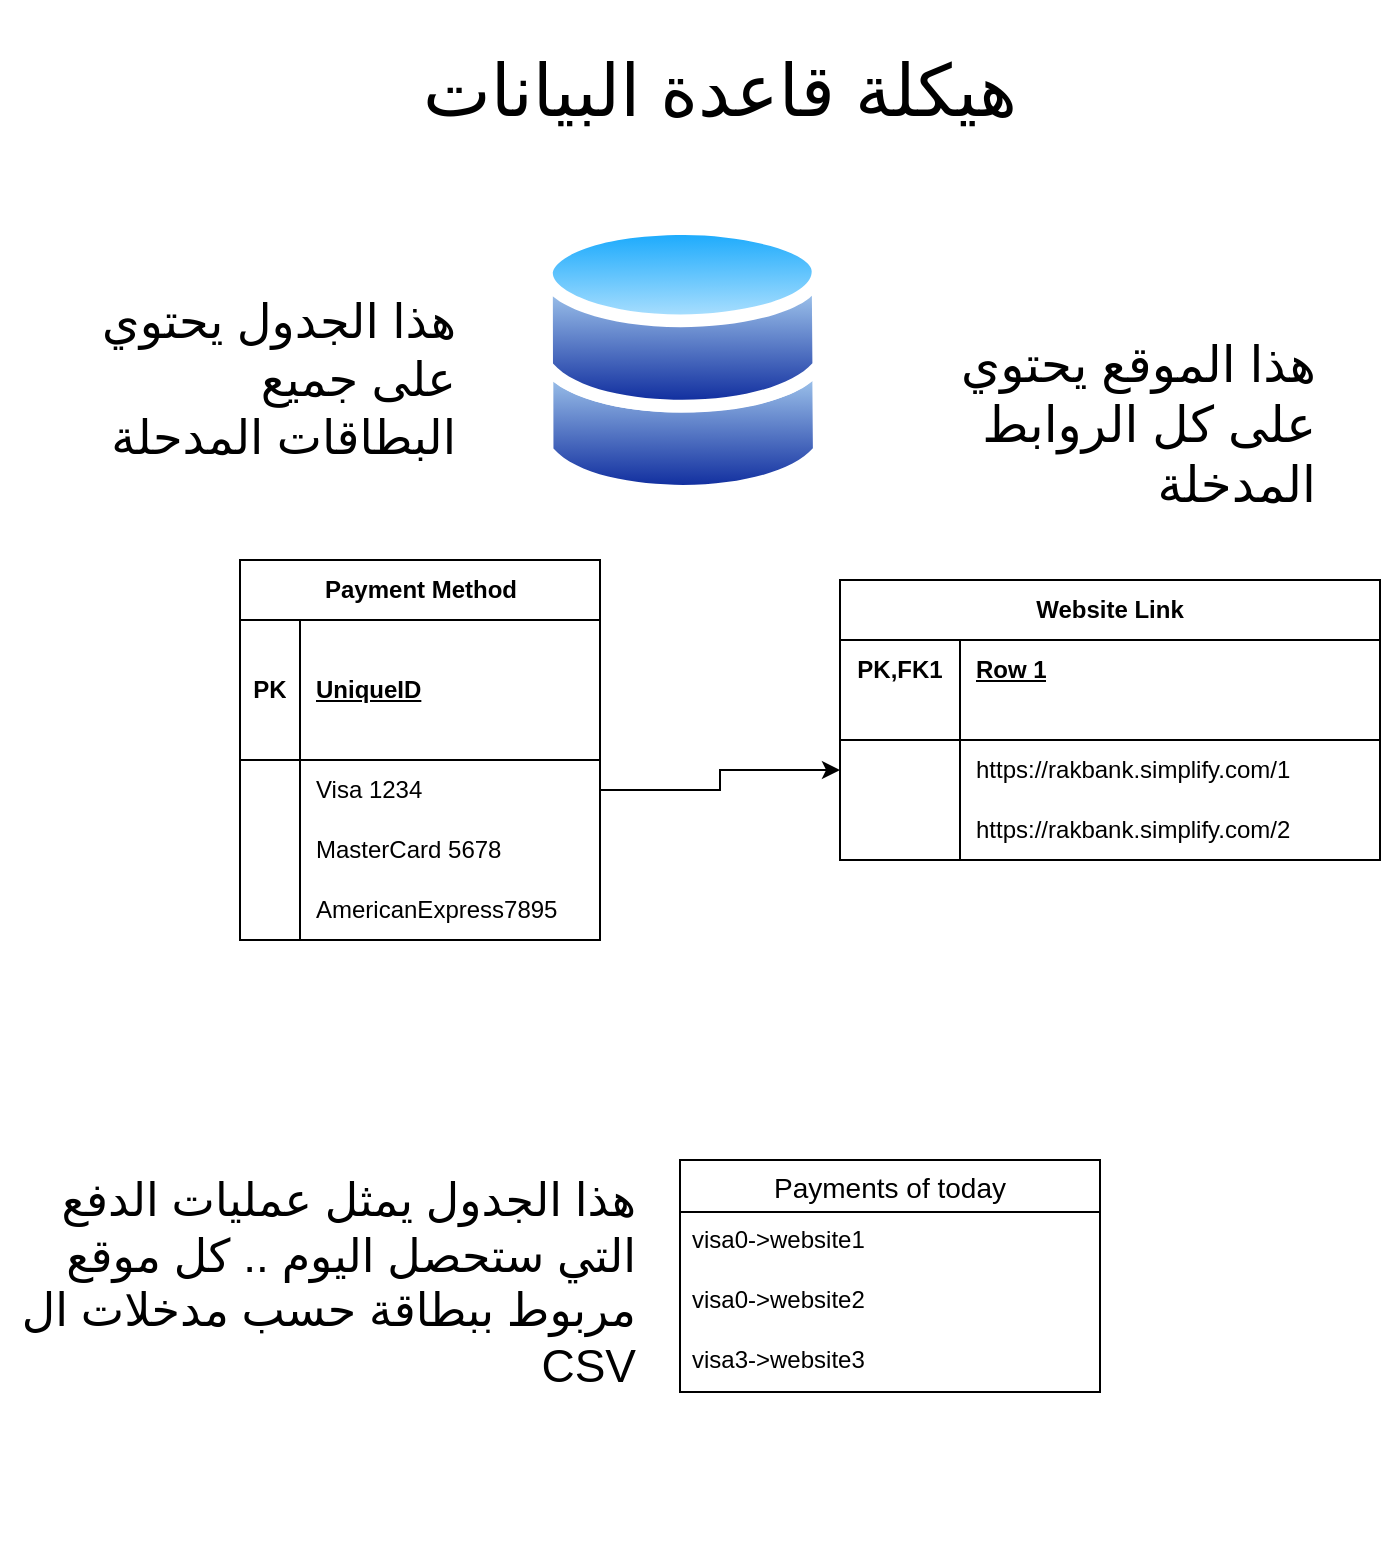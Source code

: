 <mxfile version="24.7.10">
  <diagram name="Page-1" id="yLORRlP5XQooo8Z9w_b7">
    <mxGraphModel dx="1323" dy="780" grid="1" gridSize="10" guides="1" tooltips="1" connect="1" arrows="1" fold="1" page="1" pageScale="1" pageWidth="850" pageHeight="1100" math="0" shadow="0">
      <root>
        <mxCell id="0" />
        <mxCell id="1" parent="0" />
        <mxCell id="fFlOB0X7pvcrMTOyx-TN-1" value="Payment Method" style="shape=table;startSize=30;container=1;collapsible=1;childLayout=tableLayout;fixedRows=1;rowLines=0;fontStyle=1;align=center;resizeLast=1;html=1;" vertex="1" parent="1">
          <mxGeometry x="140" y="340" width="180" height="190" as="geometry" />
        </mxCell>
        <mxCell id="fFlOB0X7pvcrMTOyx-TN-2" value="" style="shape=tableRow;horizontal=0;startSize=0;swimlaneHead=0;swimlaneBody=0;fillColor=none;collapsible=0;dropTarget=0;points=[[0,0.5],[1,0.5]];portConstraint=eastwest;top=0;left=0;right=0;bottom=1;" vertex="1" parent="fFlOB0X7pvcrMTOyx-TN-1">
          <mxGeometry y="30" width="180" height="70" as="geometry" />
        </mxCell>
        <mxCell id="fFlOB0X7pvcrMTOyx-TN-3" value="PK" style="shape=partialRectangle;connectable=0;fillColor=none;top=0;left=0;bottom=0;right=0;fontStyle=1;overflow=hidden;whiteSpace=wrap;html=1;" vertex="1" parent="fFlOB0X7pvcrMTOyx-TN-2">
          <mxGeometry width="30" height="70" as="geometry">
            <mxRectangle width="30" height="70" as="alternateBounds" />
          </mxGeometry>
        </mxCell>
        <mxCell id="fFlOB0X7pvcrMTOyx-TN-4" value="UniqueID" style="shape=partialRectangle;connectable=0;fillColor=none;top=0;left=0;bottom=0;right=0;align=left;spacingLeft=6;fontStyle=5;overflow=hidden;whiteSpace=wrap;html=1;" vertex="1" parent="fFlOB0X7pvcrMTOyx-TN-2">
          <mxGeometry x="30" width="150" height="70" as="geometry">
            <mxRectangle width="150" height="70" as="alternateBounds" />
          </mxGeometry>
        </mxCell>
        <mxCell id="fFlOB0X7pvcrMTOyx-TN-5" value="" style="shape=tableRow;horizontal=0;startSize=0;swimlaneHead=0;swimlaneBody=0;fillColor=none;collapsible=0;dropTarget=0;points=[[0,0.5],[1,0.5]];portConstraint=eastwest;top=0;left=0;right=0;bottom=0;" vertex="1" parent="fFlOB0X7pvcrMTOyx-TN-1">
          <mxGeometry y="100" width="180" height="30" as="geometry" />
        </mxCell>
        <mxCell id="fFlOB0X7pvcrMTOyx-TN-6" value="" style="shape=partialRectangle;connectable=0;fillColor=none;top=0;left=0;bottom=0;right=0;editable=1;overflow=hidden;whiteSpace=wrap;html=1;" vertex="1" parent="fFlOB0X7pvcrMTOyx-TN-5">
          <mxGeometry width="30" height="30" as="geometry">
            <mxRectangle width="30" height="30" as="alternateBounds" />
          </mxGeometry>
        </mxCell>
        <mxCell id="fFlOB0X7pvcrMTOyx-TN-7" value="Visa 1234" style="shape=partialRectangle;connectable=0;fillColor=none;top=0;left=0;bottom=0;right=0;align=left;spacingLeft=6;overflow=hidden;whiteSpace=wrap;html=1;" vertex="1" parent="fFlOB0X7pvcrMTOyx-TN-5">
          <mxGeometry x="30" width="150" height="30" as="geometry">
            <mxRectangle width="150" height="30" as="alternateBounds" />
          </mxGeometry>
        </mxCell>
        <mxCell id="fFlOB0X7pvcrMTOyx-TN-8" value="" style="shape=tableRow;horizontal=0;startSize=0;swimlaneHead=0;swimlaneBody=0;fillColor=none;collapsible=0;dropTarget=0;points=[[0,0.5],[1,0.5]];portConstraint=eastwest;top=0;left=0;right=0;bottom=0;" vertex="1" parent="fFlOB0X7pvcrMTOyx-TN-1">
          <mxGeometry y="130" width="180" height="30" as="geometry" />
        </mxCell>
        <mxCell id="fFlOB0X7pvcrMTOyx-TN-9" value="" style="shape=partialRectangle;connectable=0;fillColor=none;top=0;left=0;bottom=0;right=0;editable=1;overflow=hidden;whiteSpace=wrap;html=1;" vertex="1" parent="fFlOB0X7pvcrMTOyx-TN-8">
          <mxGeometry width="30" height="30" as="geometry">
            <mxRectangle width="30" height="30" as="alternateBounds" />
          </mxGeometry>
        </mxCell>
        <mxCell id="fFlOB0X7pvcrMTOyx-TN-10" value="MasterCard 5678" style="shape=partialRectangle;connectable=0;fillColor=none;top=0;left=0;bottom=0;right=0;align=left;spacingLeft=6;overflow=hidden;whiteSpace=wrap;html=1;" vertex="1" parent="fFlOB0X7pvcrMTOyx-TN-8">
          <mxGeometry x="30" width="150" height="30" as="geometry">
            <mxRectangle width="150" height="30" as="alternateBounds" />
          </mxGeometry>
        </mxCell>
        <mxCell id="fFlOB0X7pvcrMTOyx-TN-11" value="" style="shape=tableRow;horizontal=0;startSize=0;swimlaneHead=0;swimlaneBody=0;fillColor=none;collapsible=0;dropTarget=0;points=[[0,0.5],[1,0.5]];portConstraint=eastwest;top=0;left=0;right=0;bottom=0;" vertex="1" parent="fFlOB0X7pvcrMTOyx-TN-1">
          <mxGeometry y="160" width="180" height="30" as="geometry" />
        </mxCell>
        <mxCell id="fFlOB0X7pvcrMTOyx-TN-12" value="" style="shape=partialRectangle;connectable=0;fillColor=none;top=0;left=0;bottom=0;right=0;editable=1;overflow=hidden;whiteSpace=wrap;html=1;" vertex="1" parent="fFlOB0X7pvcrMTOyx-TN-11">
          <mxGeometry width="30" height="30" as="geometry">
            <mxRectangle width="30" height="30" as="alternateBounds" />
          </mxGeometry>
        </mxCell>
        <mxCell id="fFlOB0X7pvcrMTOyx-TN-13" value="AmericanExpress7895" style="shape=partialRectangle;connectable=0;fillColor=none;top=0;left=0;bottom=0;right=0;align=left;spacingLeft=6;overflow=hidden;whiteSpace=wrap;html=1;" vertex="1" parent="fFlOB0X7pvcrMTOyx-TN-11">
          <mxGeometry x="30" width="150" height="30" as="geometry">
            <mxRectangle width="150" height="30" as="alternateBounds" />
          </mxGeometry>
        </mxCell>
        <mxCell id="fFlOB0X7pvcrMTOyx-TN-14" value="Website Link" style="shape=table;startSize=30;container=1;collapsible=1;childLayout=tableLayout;fixedRows=1;rowLines=0;fontStyle=1;align=center;resizeLast=1;html=1;whiteSpace=wrap;" vertex="1" parent="1">
          <mxGeometry x="440" y="350" width="270" height="140" as="geometry" />
        </mxCell>
        <mxCell id="fFlOB0X7pvcrMTOyx-TN-15" value="" style="shape=tableRow;horizontal=0;startSize=0;swimlaneHead=0;swimlaneBody=0;fillColor=none;collapsible=0;dropTarget=0;points=[[0,0.5],[1,0.5]];portConstraint=eastwest;top=0;left=0;right=0;bottom=0;html=1;" vertex="1" parent="fFlOB0X7pvcrMTOyx-TN-14">
          <mxGeometry y="30" width="270" height="30" as="geometry" />
        </mxCell>
        <mxCell id="fFlOB0X7pvcrMTOyx-TN-16" value="PK,FK1" style="shape=partialRectangle;connectable=0;fillColor=none;top=0;left=0;bottom=0;right=0;fontStyle=1;overflow=hidden;html=1;whiteSpace=wrap;" vertex="1" parent="fFlOB0X7pvcrMTOyx-TN-15">
          <mxGeometry width="60" height="30" as="geometry">
            <mxRectangle width="60" height="30" as="alternateBounds" />
          </mxGeometry>
        </mxCell>
        <mxCell id="fFlOB0X7pvcrMTOyx-TN-17" value="Row 1" style="shape=partialRectangle;connectable=0;fillColor=none;top=0;left=0;bottom=0;right=0;align=left;spacingLeft=6;fontStyle=5;overflow=hidden;html=1;whiteSpace=wrap;" vertex="1" parent="fFlOB0X7pvcrMTOyx-TN-15">
          <mxGeometry x="60" width="210" height="30" as="geometry">
            <mxRectangle width="210" height="30" as="alternateBounds" />
          </mxGeometry>
        </mxCell>
        <mxCell id="fFlOB0X7pvcrMTOyx-TN-18" value="" style="shape=tableRow;horizontal=0;startSize=0;swimlaneHead=0;swimlaneBody=0;fillColor=none;collapsible=0;dropTarget=0;points=[[0,0.5],[1,0.5]];portConstraint=eastwest;top=0;left=0;right=0;bottom=1;html=1;" vertex="1" parent="fFlOB0X7pvcrMTOyx-TN-14">
          <mxGeometry y="60" width="270" height="20" as="geometry" />
        </mxCell>
        <mxCell id="fFlOB0X7pvcrMTOyx-TN-19" value="" style="shape=partialRectangle;connectable=0;fillColor=none;top=0;left=0;bottom=0;right=0;fontStyle=1;overflow=hidden;html=1;whiteSpace=wrap;" vertex="1" parent="fFlOB0X7pvcrMTOyx-TN-18">
          <mxGeometry width="60" height="20" as="geometry">
            <mxRectangle width="60" height="20" as="alternateBounds" />
          </mxGeometry>
        </mxCell>
        <mxCell id="fFlOB0X7pvcrMTOyx-TN-20" value="" style="shape=partialRectangle;connectable=0;fillColor=none;top=0;left=0;bottom=0;right=0;align=left;spacingLeft=6;fontStyle=5;overflow=hidden;html=1;whiteSpace=wrap;" vertex="1" parent="fFlOB0X7pvcrMTOyx-TN-18">
          <mxGeometry x="60" width="210" height="20" as="geometry">
            <mxRectangle width="210" height="20" as="alternateBounds" />
          </mxGeometry>
        </mxCell>
        <mxCell id="fFlOB0X7pvcrMTOyx-TN-21" value="" style="shape=tableRow;horizontal=0;startSize=0;swimlaneHead=0;swimlaneBody=0;fillColor=none;collapsible=0;dropTarget=0;points=[[0,0.5],[1,0.5]];portConstraint=eastwest;top=0;left=0;right=0;bottom=0;html=1;" vertex="1" parent="fFlOB0X7pvcrMTOyx-TN-14">
          <mxGeometry y="80" width="270" height="30" as="geometry" />
        </mxCell>
        <mxCell id="fFlOB0X7pvcrMTOyx-TN-22" value="" style="shape=partialRectangle;connectable=0;fillColor=none;top=0;left=0;bottom=0;right=0;editable=1;overflow=hidden;html=1;whiteSpace=wrap;" vertex="1" parent="fFlOB0X7pvcrMTOyx-TN-21">
          <mxGeometry width="60" height="30" as="geometry">
            <mxRectangle width="60" height="30" as="alternateBounds" />
          </mxGeometry>
        </mxCell>
        <mxCell id="fFlOB0X7pvcrMTOyx-TN-23" value="https://rakbank.simplify.com/1" style="shape=partialRectangle;connectable=0;fillColor=none;top=0;left=0;bottom=0;right=0;align=left;spacingLeft=6;overflow=hidden;html=1;whiteSpace=wrap;" vertex="1" parent="fFlOB0X7pvcrMTOyx-TN-21">
          <mxGeometry x="60" width="210" height="30" as="geometry">
            <mxRectangle width="210" height="30" as="alternateBounds" />
          </mxGeometry>
        </mxCell>
        <mxCell id="fFlOB0X7pvcrMTOyx-TN-24" value="" style="shape=tableRow;horizontal=0;startSize=0;swimlaneHead=0;swimlaneBody=0;fillColor=none;collapsible=0;dropTarget=0;points=[[0,0.5],[1,0.5]];portConstraint=eastwest;top=0;left=0;right=0;bottom=0;html=1;" vertex="1" parent="fFlOB0X7pvcrMTOyx-TN-14">
          <mxGeometry y="110" width="270" height="30" as="geometry" />
        </mxCell>
        <mxCell id="fFlOB0X7pvcrMTOyx-TN-25" value="" style="shape=partialRectangle;connectable=0;fillColor=none;top=0;left=0;bottom=0;right=0;editable=1;overflow=hidden;html=1;whiteSpace=wrap;" vertex="1" parent="fFlOB0X7pvcrMTOyx-TN-24">
          <mxGeometry width="60" height="30" as="geometry">
            <mxRectangle width="60" height="30" as="alternateBounds" />
          </mxGeometry>
        </mxCell>
        <mxCell id="fFlOB0X7pvcrMTOyx-TN-26" value="https://rakbank.simplify.com/2" style="shape=partialRectangle;connectable=0;fillColor=none;top=0;left=0;bottom=0;right=0;align=left;spacingLeft=6;overflow=hidden;html=1;whiteSpace=wrap;" vertex="1" parent="fFlOB0X7pvcrMTOyx-TN-24">
          <mxGeometry x="60" width="210" height="30" as="geometry">
            <mxRectangle width="210" height="30" as="alternateBounds" />
          </mxGeometry>
        </mxCell>
        <mxCell id="fFlOB0X7pvcrMTOyx-TN-27" value="" style="image;aspect=fixed;perimeter=ellipsePerimeter;html=1;align=center;shadow=0;dashed=0;spacingTop=3;image=img/lib/active_directory/databases.svg;" vertex="1" parent="1">
          <mxGeometry x="290" y="170" width="142.86" height="140" as="geometry" />
        </mxCell>
        <mxCell id="fFlOB0X7pvcrMTOyx-TN-28" style="edgeStyle=orthogonalEdgeStyle;rounded=0;orthogonalLoop=1;jettySize=auto;html=1;exitX=1;exitY=0.5;exitDx=0;exitDy=0;entryX=0;entryY=0.5;entryDx=0;entryDy=0;" edge="1" parent="1" source="fFlOB0X7pvcrMTOyx-TN-5" target="fFlOB0X7pvcrMTOyx-TN-21">
          <mxGeometry relative="1" as="geometry" />
        </mxCell>
        <mxCell id="fFlOB0X7pvcrMTOyx-TN-29" value="&lt;font style=&quot;font-size: 36px;&quot;&gt;هيكلة قاعدة البيانات&lt;/font&gt;" style="text;html=1;align=center;verticalAlign=middle;whiteSpace=wrap;rounded=0;" vertex="1" parent="1">
          <mxGeometry x="160" y="60" width="440" height="90" as="geometry" />
        </mxCell>
        <mxCell id="fFlOB0X7pvcrMTOyx-TN-43" value="Payments of today" style="swimlane;fontStyle=0;childLayout=stackLayout;horizontal=1;startSize=26;horizontalStack=0;resizeParent=1;resizeParentMax=0;resizeLast=0;collapsible=1;marginBottom=0;align=center;fontSize=14;" vertex="1" parent="1">
          <mxGeometry x="360" y="640" width="210" height="116" as="geometry" />
        </mxCell>
        <mxCell id="fFlOB0X7pvcrMTOyx-TN-44" value="visa0-&amp;gt;website1" style="text;strokeColor=none;fillColor=none;spacingLeft=4;spacingRight=4;overflow=hidden;rotatable=0;points=[[0,0.5],[1,0.5]];portConstraint=eastwest;fontSize=12;whiteSpace=wrap;html=1;" vertex="1" parent="fFlOB0X7pvcrMTOyx-TN-43">
          <mxGeometry y="26" width="210" height="30" as="geometry" />
        </mxCell>
        <mxCell id="fFlOB0X7pvcrMTOyx-TN-45" value="visa0-&amp;gt;website2" style="text;strokeColor=none;fillColor=none;spacingLeft=4;spacingRight=4;overflow=hidden;rotatable=0;points=[[0,0.5],[1,0.5]];portConstraint=eastwest;fontSize=12;whiteSpace=wrap;html=1;" vertex="1" parent="fFlOB0X7pvcrMTOyx-TN-43">
          <mxGeometry y="56" width="210" height="30" as="geometry" />
        </mxCell>
        <mxCell id="fFlOB0X7pvcrMTOyx-TN-46" value="visa3-&amp;gt;website3" style="text;strokeColor=none;fillColor=none;spacingLeft=4;spacingRight=4;overflow=hidden;rotatable=0;points=[[0,0.5],[1,0.5]];portConstraint=eastwest;fontSize=12;whiteSpace=wrap;html=1;" vertex="1" parent="fFlOB0X7pvcrMTOyx-TN-43">
          <mxGeometry y="86" width="210" height="30" as="geometry" />
        </mxCell>
        <mxCell id="fFlOB0X7pvcrMTOyx-TN-47" value="&lt;font style=&quot;font-size: 23px;&quot;&gt;هذا الجدول يمثل عمليات الدفع التي ستحصل اليوم .. كل موقع مربوط ببطاقة حسب مدخلات ال CSV&lt;/font&gt;" style="text;html=1;whiteSpace=wrap;overflow=hidden;rounded=0;align=right;" vertex="1" parent="1">
          <mxGeometry x="20" y="640" width="320" height="194" as="geometry" />
        </mxCell>
        <mxCell id="fFlOB0X7pvcrMTOyx-TN-48" value="&lt;h1 style=&quot;margin-top: 0px;&quot;&gt;&lt;span style=&quot;font-weight: normal;&quot;&gt;هذا الجدول يحتوي على جميع البطاقات المدحلة&lt;/span&gt;&lt;/h1&gt;" style="text;html=1;whiteSpace=wrap;overflow=hidden;rounded=0;align=right;" vertex="1" parent="1">
          <mxGeometry x="70" y="200" width="180" height="120" as="geometry" />
        </mxCell>
        <mxCell id="fFlOB0X7pvcrMTOyx-TN-49" value="&lt;font style=&quot;font-size: 25px;&quot;&gt;هذا الموقع يحتوي على كل الروابط المدخلة&lt;/font&gt;" style="text;html=1;whiteSpace=wrap;overflow=hidden;rounded=0;align=right;" vertex="1" parent="1">
          <mxGeometry x="500" y="220" width="180" height="120" as="geometry" />
        </mxCell>
      </root>
    </mxGraphModel>
  </diagram>
</mxfile>
